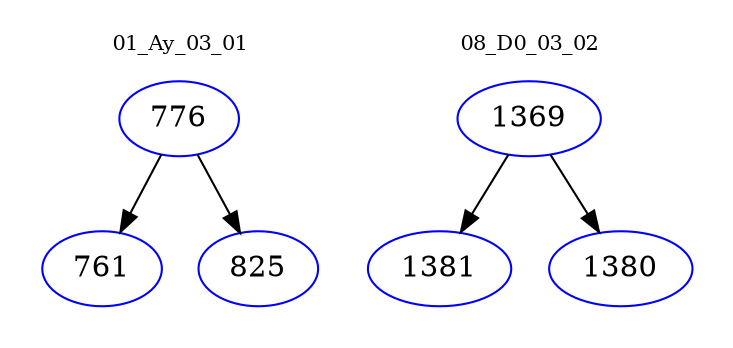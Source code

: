 digraph{
subgraph cluster_0 {
color = white
label = "01_Ay_03_01";
fontsize=10;
T0_776 [label="776", color="blue"]
T0_776 -> T0_761 [color="black"]
T0_761 [label="761", color="blue"]
T0_776 -> T0_825 [color="black"]
T0_825 [label="825", color="blue"]
}
subgraph cluster_1 {
color = white
label = "08_D0_03_02";
fontsize=10;
T1_1369 [label="1369", color="blue"]
T1_1369 -> T1_1381 [color="black"]
T1_1381 [label="1381", color="blue"]
T1_1369 -> T1_1380 [color="black"]
T1_1380 [label="1380", color="blue"]
}
}
